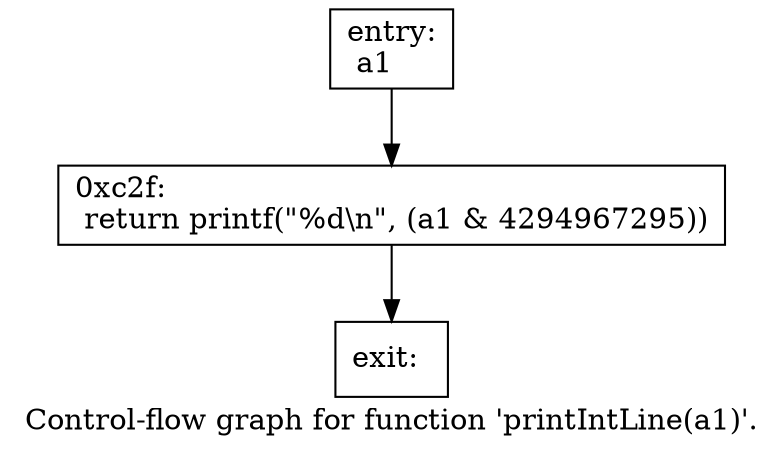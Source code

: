 digraph "Control-flow graph for function 'printIntLine(a1)'." {
  label="Control-flow graph for function 'printIntLine(a1)'.";
  node [shape=record];

  Node06F9FBF0 [label="{entry:\l  a1\l}"];
  Node06F9FBF0 -> Node06F9F968;
  Node06F9F968 [label="{0xc2f:\l  return printf(\"%d\\n\", (a1 & 4294967295))\l}"];
  Node06F9F968 -> Node06F9FD10;
  Node06F9FD10 [label="{exit:\l}"];

}
